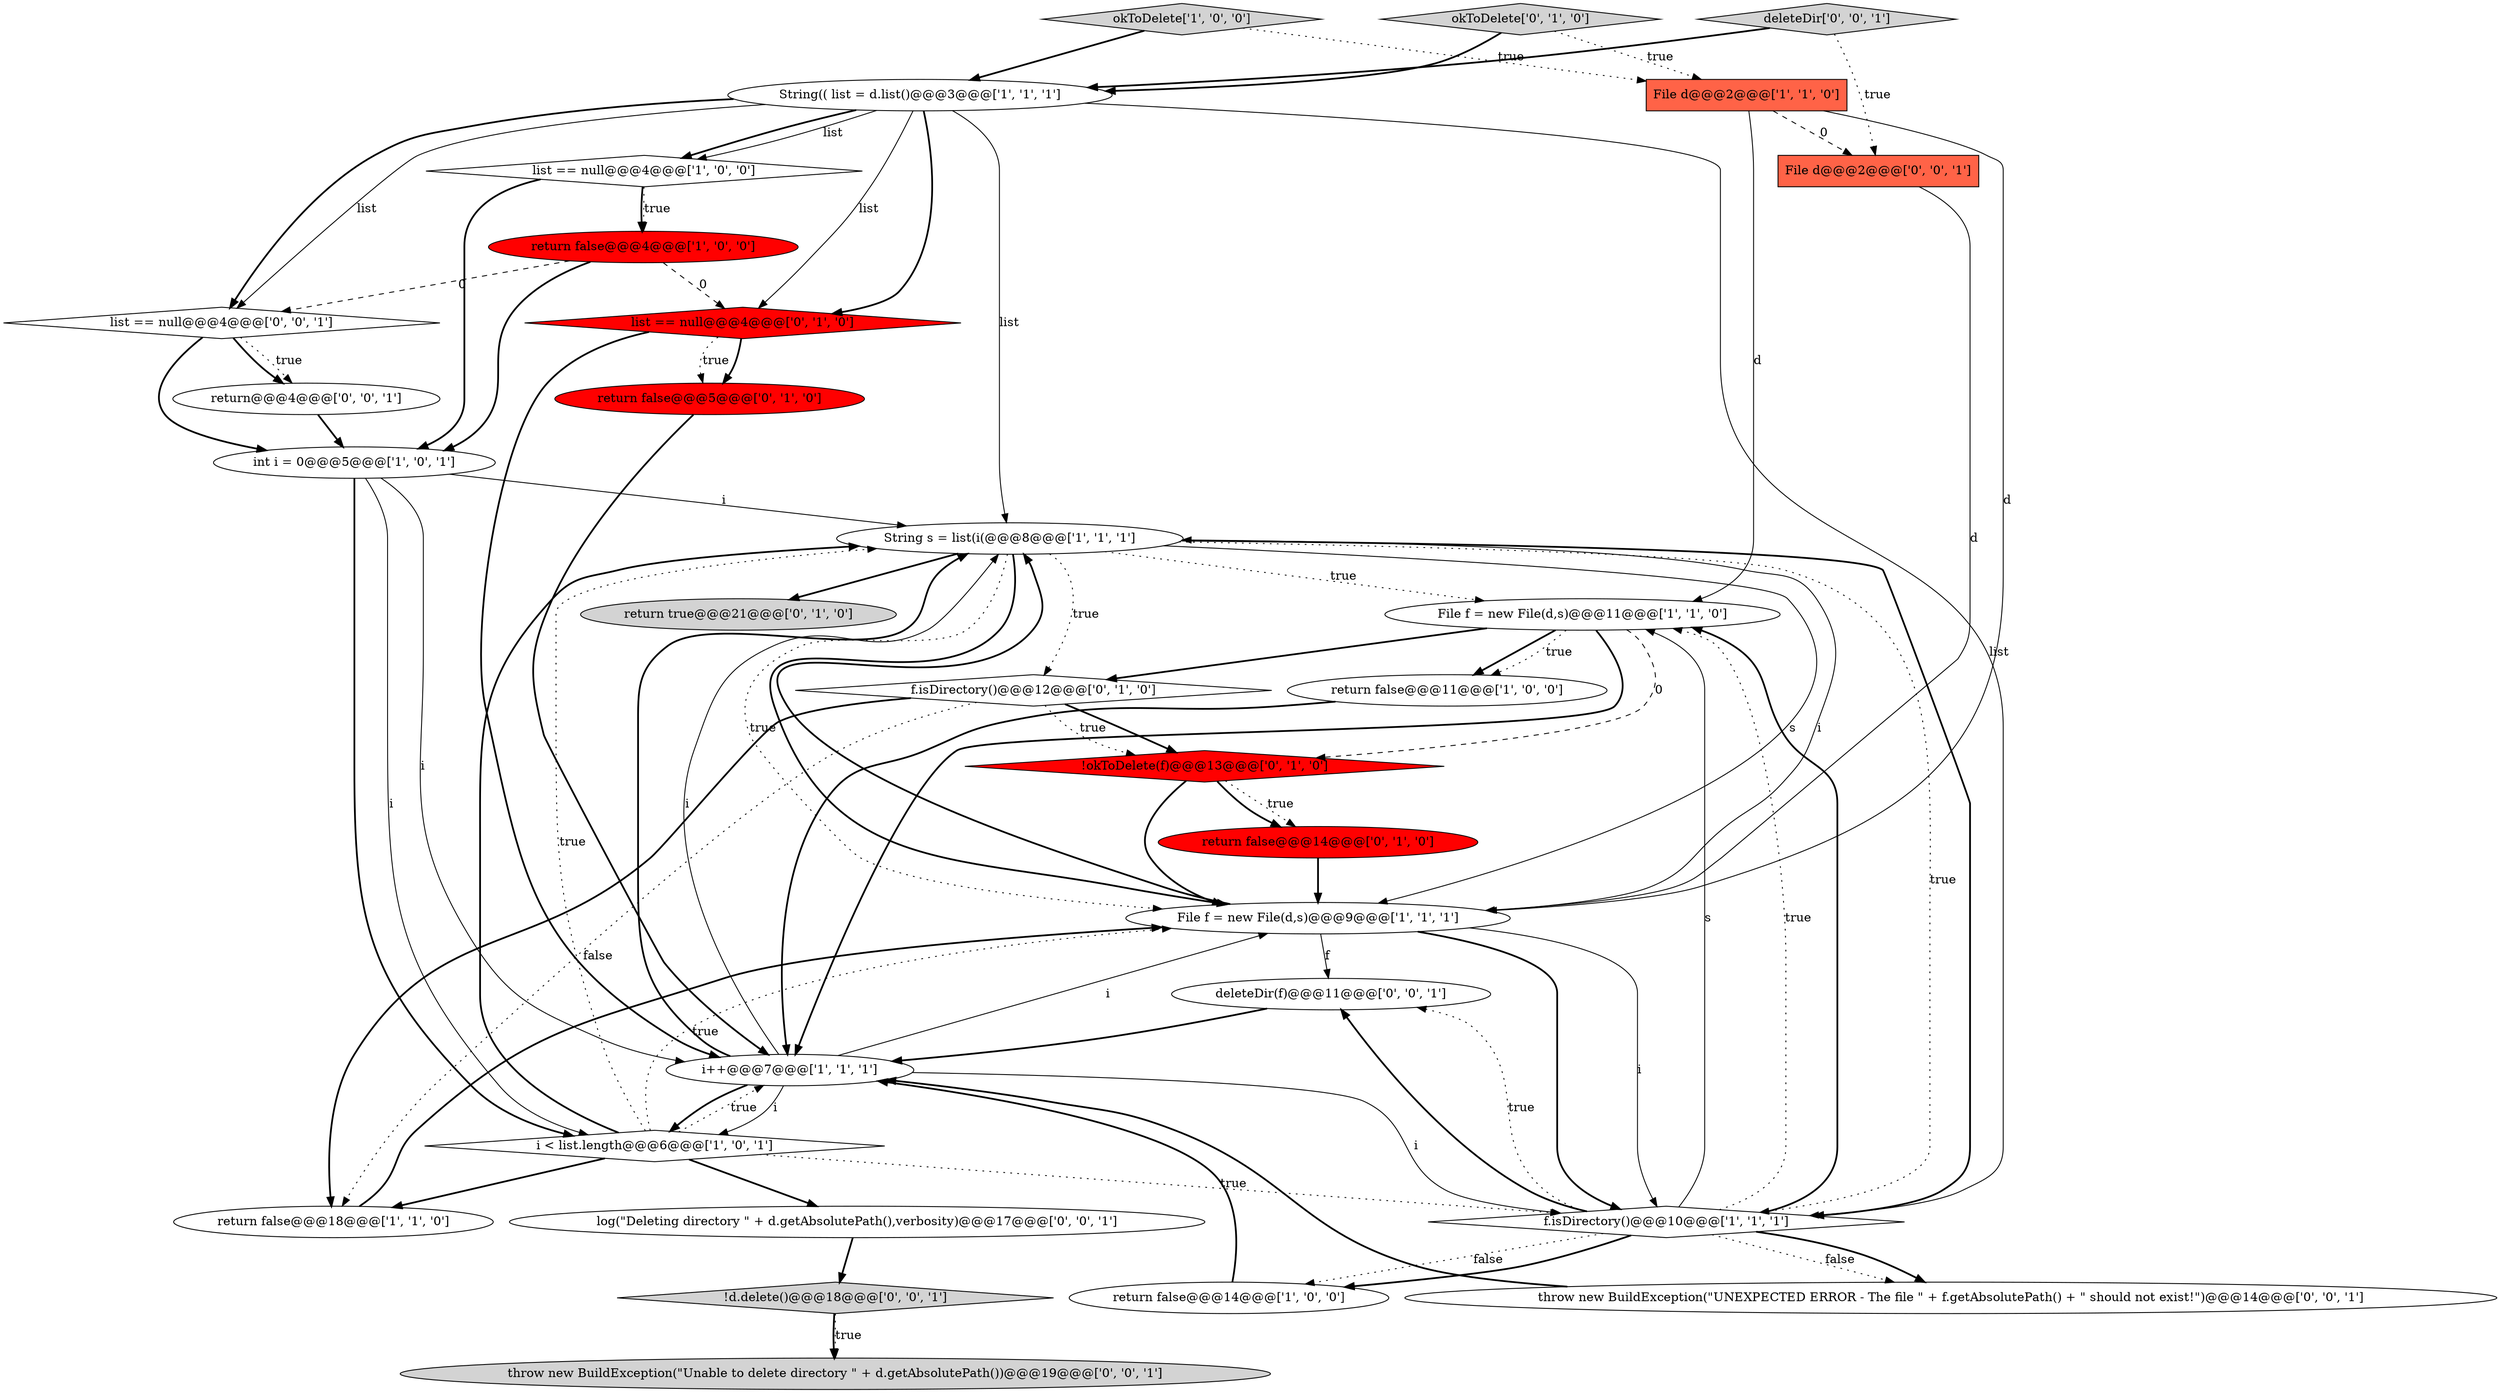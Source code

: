 digraph {
6 [style = filled, label = "int i = 0@@@5@@@['1', '0', '1']", fillcolor = white, shape = ellipse image = "AAA0AAABBB1BBB"];
24 [style = filled, label = "return@@@4@@@['0', '0', '1']", fillcolor = white, shape = ellipse image = "AAA0AAABBB3BBB"];
9 [style = filled, label = "return false@@@4@@@['1', '0', '0']", fillcolor = red, shape = ellipse image = "AAA1AAABBB1BBB"];
0 [style = filled, label = "list == null@@@4@@@['1', '0', '0']", fillcolor = white, shape = diamond image = "AAA0AAABBB1BBB"];
4 [style = filled, label = "File f = new File(d,s)@@@11@@@['1', '1', '0']", fillcolor = white, shape = ellipse image = "AAA0AAABBB1BBB"];
22 [style = filled, label = "File d@@@2@@@['0', '0', '1']", fillcolor = tomato, shape = box image = "AAA0AAABBB3BBB"];
15 [style = filled, label = "okToDelete['0', '1', '0']", fillcolor = lightgray, shape = diamond image = "AAA0AAABBB2BBB"];
12 [style = filled, label = "String s = list(i(@@@8@@@['1', '1', '1']", fillcolor = white, shape = ellipse image = "AAA0AAABBB1BBB"];
28 [style = filled, label = "deleteDir['0', '0', '1']", fillcolor = lightgray, shape = diamond image = "AAA0AAABBB3BBB"];
11 [style = filled, label = "return false@@@18@@@['1', '1', '0']", fillcolor = white, shape = ellipse image = "AAA0AAABBB1BBB"];
30 [style = filled, label = "throw new BuildException(\"Unable to delete directory \" + d.getAbsolutePath())@@@19@@@['0', '0', '1']", fillcolor = lightgray, shape = ellipse image = "AAA0AAABBB3BBB"];
7 [style = filled, label = "i < list.length@@@6@@@['1', '0', '1']", fillcolor = white, shape = diamond image = "AAA0AAABBB1BBB"];
20 [style = filled, label = "!okToDelete(f)@@@13@@@['0', '1', '0']", fillcolor = red, shape = diamond image = "AAA1AAABBB2BBB"];
8 [style = filled, label = "String(( list = d.list()@@@3@@@['1', '1', '1']", fillcolor = white, shape = ellipse image = "AAA0AAABBB1BBB"];
21 [style = filled, label = "f.isDirectory()@@@12@@@['0', '1', '0']", fillcolor = white, shape = diamond image = "AAA0AAABBB2BBB"];
17 [style = filled, label = "return false@@@14@@@['0', '1', '0']", fillcolor = red, shape = ellipse image = "AAA1AAABBB2BBB"];
14 [style = filled, label = "f.isDirectory()@@@10@@@['1', '1', '1']", fillcolor = white, shape = diamond image = "AAA0AAABBB1BBB"];
2 [style = filled, label = "okToDelete['1', '0', '0']", fillcolor = lightgray, shape = diamond image = "AAA0AAABBB1BBB"];
23 [style = filled, label = "throw new BuildException(\"UNEXPECTED ERROR - The file \" + f.getAbsolutePath() + \" should not exist!\")@@@14@@@['0', '0', '1']", fillcolor = white, shape = ellipse image = "AAA0AAABBB3BBB"];
29 [style = filled, label = "!d.delete()@@@18@@@['0', '0', '1']", fillcolor = lightgray, shape = diamond image = "AAA0AAABBB3BBB"];
5 [style = filled, label = "File d@@@2@@@['1', '1', '0']", fillcolor = tomato, shape = box image = "AAA0AAABBB1BBB"];
16 [style = filled, label = "return true@@@21@@@['0', '1', '0']", fillcolor = lightgray, shape = ellipse image = "AAA0AAABBB2BBB"];
13 [style = filled, label = "File f = new File(d,s)@@@9@@@['1', '1', '1']", fillcolor = white, shape = ellipse image = "AAA0AAABBB1BBB"];
3 [style = filled, label = "return false@@@11@@@['1', '0', '0']", fillcolor = white, shape = ellipse image = "AAA0AAABBB1BBB"];
18 [style = filled, label = "return false@@@5@@@['0', '1', '0']", fillcolor = red, shape = ellipse image = "AAA1AAABBB2BBB"];
25 [style = filled, label = "log(\"Deleting directory \" + d.getAbsolutePath(),verbosity)@@@17@@@['0', '0', '1']", fillcolor = white, shape = ellipse image = "AAA0AAABBB3BBB"];
27 [style = filled, label = "deleteDir(f)@@@11@@@['0', '0', '1']", fillcolor = white, shape = ellipse image = "AAA0AAABBB3BBB"];
1 [style = filled, label = "i++@@@7@@@['1', '1', '1']", fillcolor = white, shape = ellipse image = "AAA0AAABBB1BBB"];
10 [style = filled, label = "return false@@@14@@@['1', '0', '0']", fillcolor = white, shape = ellipse image = "AAA0AAABBB1BBB"];
19 [style = filled, label = "list == null@@@4@@@['0', '1', '0']", fillcolor = red, shape = diamond image = "AAA1AAABBB2BBB"];
26 [style = filled, label = "list == null@@@4@@@['0', '0', '1']", fillcolor = white, shape = diamond image = "AAA0AAABBB3BBB"];
29->30 [style = bold, label=""];
25->29 [style = bold, label=""];
12->21 [style = dotted, label="true"];
22->13 [style = solid, label="d"];
5->13 [style = solid, label="d"];
9->6 [style = bold, label=""];
13->27 [style = solid, label="f"];
8->0 [style = bold, label=""];
9->19 [style = dashed, label="0"];
19->1 [style = bold, label=""];
26->24 [style = dotted, label="true"];
11->13 [style = bold, label=""];
1->12 [style = bold, label=""];
6->12 [style = solid, label="i"];
7->1 [style = dotted, label="true"];
13->14 [style = bold, label=""];
1->13 [style = solid, label="i"];
6->1 [style = solid, label="i"];
4->3 [style = bold, label=""];
19->18 [style = bold, label=""];
7->11 [style = bold, label=""];
21->20 [style = dotted, label="true"];
8->0 [style = solid, label="list"];
7->13 [style = dotted, label="true"];
1->14 [style = solid, label="i"];
4->21 [style = bold, label=""];
14->10 [style = bold, label=""];
6->7 [style = solid, label="i"];
26->6 [style = bold, label=""];
26->24 [style = bold, label=""];
14->27 [style = dotted, label="true"];
13->12 [style = solid, label="i"];
7->12 [style = dotted, label="true"];
13->12 [style = bold, label=""];
18->1 [style = bold, label=""];
21->11 [style = bold, label=""];
1->12 [style = solid, label="i"];
12->14 [style = bold, label=""];
13->14 [style = solid, label="i"];
12->4 [style = dotted, label="true"];
6->7 [style = bold, label=""];
14->4 [style = dotted, label="true"];
10->1 [style = bold, label=""];
14->4 [style = bold, label=""];
15->5 [style = dotted, label="true"];
20->13 [style = bold, label=""];
3->1 [style = bold, label=""];
20->17 [style = dotted, label="true"];
19->18 [style = dotted, label="true"];
1->7 [style = bold, label=""];
8->12 [style = solid, label="list"];
14->23 [style = dotted, label="false"];
12->13 [style = bold, label=""];
12->13 [style = dotted, label="true"];
8->26 [style = solid, label="list"];
4->3 [style = dotted, label="true"];
21->11 [style = dotted, label="false"];
14->23 [style = bold, label=""];
4->20 [style = dashed, label="0"];
28->8 [style = bold, label=""];
9->26 [style = dashed, label="0"];
28->22 [style = dotted, label="true"];
4->1 [style = bold, label=""];
17->13 [style = bold, label=""];
14->27 [style = bold, label=""];
2->5 [style = dotted, label="true"];
14->10 [style = dotted, label="false"];
0->9 [style = dotted, label="true"];
5->4 [style = solid, label="d"];
15->8 [style = bold, label=""];
5->22 [style = dashed, label="0"];
14->4 [style = solid, label="s"];
0->9 [style = bold, label=""];
27->1 [style = bold, label=""];
20->17 [style = bold, label=""];
0->6 [style = bold, label=""];
7->12 [style = bold, label=""];
8->19 [style = bold, label=""];
12->16 [style = bold, label=""];
12->14 [style = dotted, label="true"];
21->20 [style = bold, label=""];
8->14 [style = solid, label="list"];
12->13 [style = solid, label="s"];
29->30 [style = dotted, label="true"];
23->1 [style = bold, label=""];
8->19 [style = solid, label="list"];
7->25 [style = bold, label=""];
24->6 [style = bold, label=""];
1->7 [style = solid, label="i"];
2->8 [style = bold, label=""];
8->26 [style = bold, label=""];
7->14 [style = dotted, label="true"];
}
